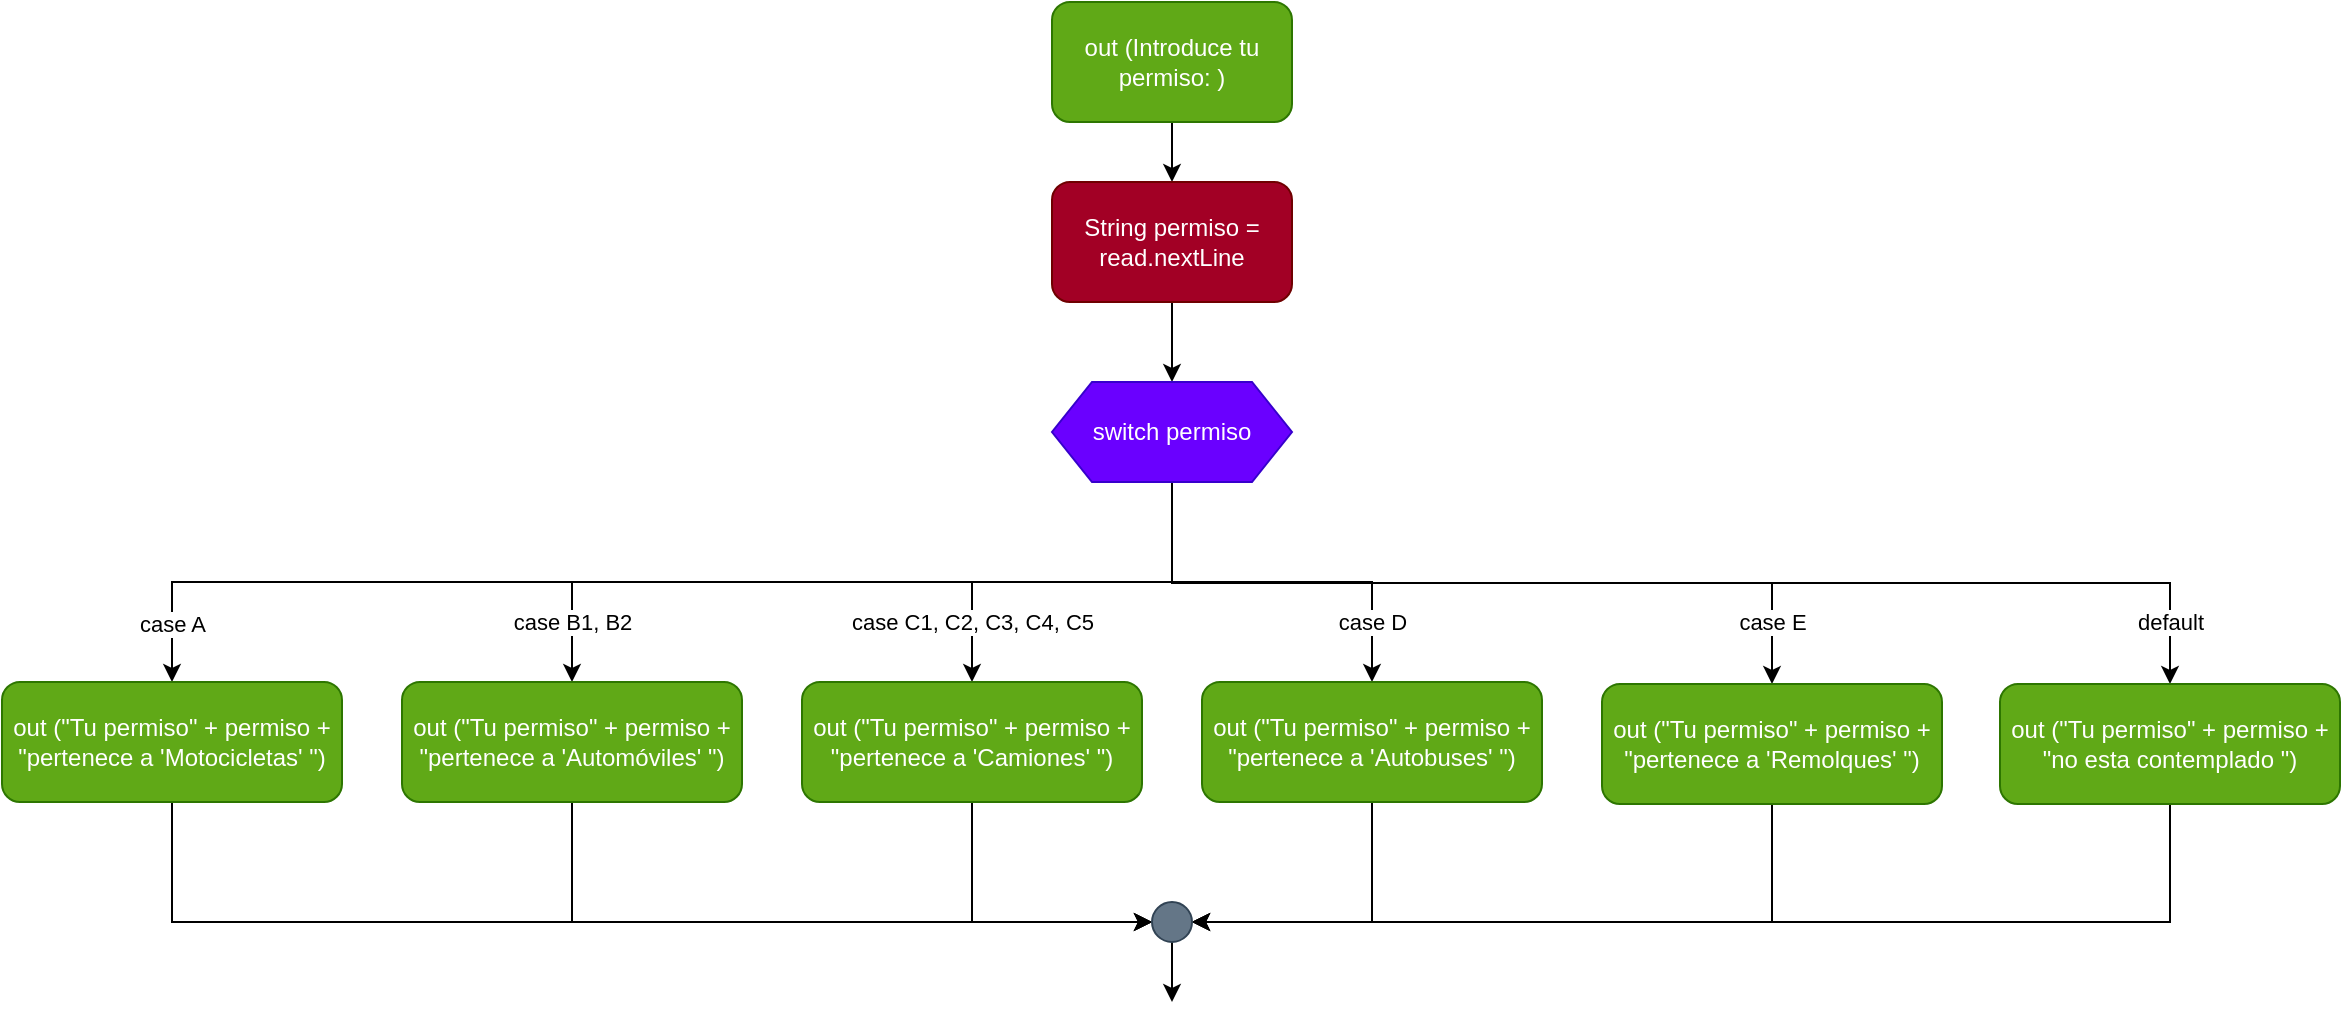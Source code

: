 <mxfile version="20.4.0" type="github">
  <diagram id="ZnPiQTGZBsBmhGf7IaWN" name="Página-1">
    <mxGraphModel dx="2170" dy="1150" grid="1" gridSize="10" guides="1" tooltips="1" connect="1" arrows="0" fold="1" page="1" pageScale="1" pageWidth="1169" pageHeight="827" math="0" shadow="0">
      <root>
        <mxCell id="0" />
        <mxCell id="1" parent="0" />
        <mxCell id="sYPX_5QBev4VIjXp7pbE-4" style="edgeStyle=orthogonalEdgeStyle;rounded=0;orthogonalLoop=1;jettySize=auto;html=1;exitX=0.5;exitY=1;exitDx=0;exitDy=0;entryX=0.5;entryY=0;entryDx=0;entryDy=0;" edge="1" parent="1" source="sYPX_5QBev4VIjXp7pbE-2" target="sYPX_5QBev4VIjXp7pbE-3">
          <mxGeometry relative="1" as="geometry" />
        </mxCell>
        <mxCell id="sYPX_5QBev4VIjXp7pbE-2" value="out (Introduce tu permiso: )" style="rounded=1;whiteSpace=wrap;html=1;fillColor=#60a917;fontColor=#ffffff;strokeColor=#2D7600;" vertex="1" parent="1">
          <mxGeometry x="525" y="163" width="120" height="60" as="geometry" />
        </mxCell>
        <mxCell id="sYPX_5QBev4VIjXp7pbE-9" style="edgeStyle=orthogonalEdgeStyle;rounded=0;orthogonalLoop=1;jettySize=auto;html=1;exitX=0.5;exitY=1;exitDx=0;exitDy=0;entryX=0.5;entryY=0;entryDx=0;entryDy=0;" edge="1" parent="1" source="sYPX_5QBev4VIjXp7pbE-3" target="sYPX_5QBev4VIjXp7pbE-8">
          <mxGeometry relative="1" as="geometry" />
        </mxCell>
        <mxCell id="sYPX_5QBev4VIjXp7pbE-3" value="String permiso = read.nextLine" style="rounded=1;whiteSpace=wrap;html=1;fillColor=#a20025;fontColor=#ffffff;strokeColor=#6F0000;" vertex="1" parent="1">
          <mxGeometry x="525" y="253" width="120" height="60" as="geometry" />
        </mxCell>
        <mxCell id="sYPX_5QBev4VIjXp7pbE-17" style="edgeStyle=orthogonalEdgeStyle;rounded=0;orthogonalLoop=1;jettySize=auto;html=1;exitX=0.5;exitY=1;exitDx=0;exitDy=0;entryX=0.5;entryY=0;entryDx=0;entryDy=0;" edge="1" parent="1" source="sYPX_5QBev4VIjXp7pbE-8" target="sYPX_5QBev4VIjXp7pbE-13">
          <mxGeometry relative="1" as="geometry" />
        </mxCell>
        <mxCell id="sYPX_5QBev4VIjXp7pbE-18" style="edgeStyle=orthogonalEdgeStyle;rounded=0;orthogonalLoop=1;jettySize=auto;html=1;exitX=0.5;exitY=1;exitDx=0;exitDy=0;entryX=0.5;entryY=0;entryDx=0;entryDy=0;" edge="1" parent="1" source="sYPX_5QBev4VIjXp7pbE-8" target="sYPX_5QBev4VIjXp7pbE-14">
          <mxGeometry relative="1" as="geometry" />
        </mxCell>
        <mxCell id="sYPX_5QBev4VIjXp7pbE-19" style="edgeStyle=orthogonalEdgeStyle;rounded=0;orthogonalLoop=1;jettySize=auto;html=1;exitX=0.5;exitY=1;exitDx=0;exitDy=0;entryX=0.5;entryY=0;entryDx=0;entryDy=0;" edge="1" parent="1" source="sYPX_5QBev4VIjXp7pbE-8" target="sYPX_5QBev4VIjXp7pbE-15">
          <mxGeometry relative="1" as="geometry" />
        </mxCell>
        <mxCell id="sYPX_5QBev4VIjXp7pbE-20" style="edgeStyle=orthogonalEdgeStyle;rounded=0;orthogonalLoop=1;jettySize=auto;html=1;exitX=0.5;exitY=1;exitDx=0;exitDy=0;entryX=0.5;entryY=0;entryDx=0;entryDy=0;" edge="1" parent="1" source="sYPX_5QBev4VIjXp7pbE-8" target="sYPX_5QBev4VIjXp7pbE-16">
          <mxGeometry relative="1" as="geometry" />
        </mxCell>
        <mxCell id="sYPX_5QBev4VIjXp7pbE-21" style="edgeStyle=orthogonalEdgeStyle;rounded=0;orthogonalLoop=1;jettySize=auto;html=1;exitX=0.5;exitY=1;exitDx=0;exitDy=0;entryX=0.5;entryY=0;entryDx=0;entryDy=0;" edge="1" parent="1" source="sYPX_5QBev4VIjXp7pbE-8" target="sYPX_5QBev4VIjXp7pbE-12">
          <mxGeometry relative="1" as="geometry" />
        </mxCell>
        <mxCell id="sYPX_5QBev4VIjXp7pbE-22" style="edgeStyle=orthogonalEdgeStyle;rounded=0;orthogonalLoop=1;jettySize=auto;html=1;exitX=0.5;exitY=1;exitDx=0;exitDy=0;entryX=0.5;entryY=0;entryDx=0;entryDy=0;" edge="1" parent="1" source="sYPX_5QBev4VIjXp7pbE-8" target="sYPX_5QBev4VIjXp7pbE-11">
          <mxGeometry relative="1" as="geometry">
            <Array as="points">
              <mxPoint x="585" y="453" />
              <mxPoint x="85" y="453" />
            </Array>
          </mxGeometry>
        </mxCell>
        <mxCell id="sYPX_5QBev4VIjXp7pbE-23" value="case A" style="edgeLabel;html=1;align=center;verticalAlign=middle;resizable=0;points=[];" vertex="1" connectable="0" parent="sYPX_5QBev4VIjXp7pbE-22">
          <mxGeometry x="0.882" y="-1" relative="1" as="geometry">
            <mxPoint x="1" y="6" as="offset" />
          </mxGeometry>
        </mxCell>
        <mxCell id="sYPX_5QBev4VIjXp7pbE-8" value="switch permiso" style="shape=hexagon;perimeter=hexagonPerimeter2;whiteSpace=wrap;html=1;fixedSize=1;fillColor=#6a00ff;fontColor=#ffffff;strokeColor=#3700CC;" vertex="1" parent="1">
          <mxGeometry x="525" y="353" width="120" height="50" as="geometry" />
        </mxCell>
        <mxCell id="sYPX_5QBev4VIjXp7pbE-36" style="edgeStyle=orthogonalEdgeStyle;rounded=0;orthogonalLoop=1;jettySize=auto;html=1;exitX=0.5;exitY=1;exitDx=0;exitDy=0;entryX=0;entryY=0.5;entryDx=0;entryDy=0;" edge="1" parent="1" source="sYPX_5QBev4VIjXp7pbE-11" target="sYPX_5QBev4VIjXp7pbE-29">
          <mxGeometry relative="1" as="geometry" />
        </mxCell>
        <mxCell id="sYPX_5QBev4VIjXp7pbE-11" value="out (&quot;Tu permiso&quot; + permiso + &quot;pertenece a &#39;Motocicletas&#39; &quot;)" style="rounded=1;whiteSpace=wrap;html=1;fillColor=#60a917;fontColor=#ffffff;strokeColor=#2D7600;" vertex="1" parent="1">
          <mxGeometry y="503" width="170" height="60" as="geometry" />
        </mxCell>
        <mxCell id="sYPX_5QBev4VIjXp7pbE-35" style="edgeStyle=orthogonalEdgeStyle;rounded=0;orthogonalLoop=1;jettySize=auto;html=1;exitX=0.5;exitY=1;exitDx=0;exitDy=0;entryX=0;entryY=0.5;entryDx=0;entryDy=0;" edge="1" parent="1" source="sYPX_5QBev4VIjXp7pbE-12" target="sYPX_5QBev4VIjXp7pbE-29">
          <mxGeometry relative="1" as="geometry" />
        </mxCell>
        <mxCell id="sYPX_5QBev4VIjXp7pbE-12" value="out (&quot;Tu permiso&quot; + permiso + &quot;pertenece a &#39;Automóviles&#39; &quot;)" style="rounded=1;whiteSpace=wrap;html=1;fillColor=#60a917;fontColor=#ffffff;strokeColor=#2D7600;" vertex="1" parent="1">
          <mxGeometry x="200" y="503" width="170" height="60" as="geometry" />
        </mxCell>
        <mxCell id="sYPX_5QBev4VIjXp7pbE-34" style="edgeStyle=orthogonalEdgeStyle;rounded=0;orthogonalLoop=1;jettySize=auto;html=1;exitX=0.5;exitY=1;exitDx=0;exitDy=0;entryX=0;entryY=0.5;entryDx=0;entryDy=0;" edge="1" parent="1" source="sYPX_5QBev4VIjXp7pbE-13" target="sYPX_5QBev4VIjXp7pbE-29">
          <mxGeometry relative="1" as="geometry" />
        </mxCell>
        <mxCell id="sYPX_5QBev4VIjXp7pbE-13" value="out (&quot;Tu permiso&quot; + permiso + &quot;pertenece a &#39;Camiones&#39; &quot;)" style="rounded=1;whiteSpace=wrap;html=1;fillColor=#60a917;fontColor=#ffffff;strokeColor=#2D7600;" vertex="1" parent="1">
          <mxGeometry x="400" y="503" width="170" height="60" as="geometry" />
        </mxCell>
        <mxCell id="sYPX_5QBev4VIjXp7pbE-30" style="edgeStyle=orthogonalEdgeStyle;rounded=0;orthogonalLoop=1;jettySize=auto;html=1;exitX=0.5;exitY=1;exitDx=0;exitDy=0;entryX=1;entryY=0.5;entryDx=0;entryDy=0;" edge="1" parent="1" source="sYPX_5QBev4VIjXp7pbE-14" target="sYPX_5QBev4VIjXp7pbE-29">
          <mxGeometry relative="1" as="geometry" />
        </mxCell>
        <mxCell id="sYPX_5QBev4VIjXp7pbE-14" value="out (&quot;Tu permiso&quot; + permiso + &quot;pertenece a &#39;Autobuses&#39; &quot;)" style="rounded=1;whiteSpace=wrap;html=1;fillColor=#60a917;fontColor=#ffffff;strokeColor=#2D7600;" vertex="1" parent="1">
          <mxGeometry x="600" y="503" width="170" height="60" as="geometry" />
        </mxCell>
        <mxCell id="sYPX_5QBev4VIjXp7pbE-32" style="edgeStyle=orthogonalEdgeStyle;rounded=0;orthogonalLoop=1;jettySize=auto;html=1;exitX=0.5;exitY=1;exitDx=0;exitDy=0;entryX=1;entryY=0.5;entryDx=0;entryDy=0;" edge="1" parent="1" source="sYPX_5QBev4VIjXp7pbE-15" target="sYPX_5QBev4VIjXp7pbE-29">
          <mxGeometry relative="1" as="geometry" />
        </mxCell>
        <mxCell id="sYPX_5QBev4VIjXp7pbE-15" value="out (&quot;Tu permiso&quot; + permiso + &quot;pertenece a &#39;Remolques&#39; &quot;)" style="rounded=1;whiteSpace=wrap;html=1;fillColor=#60a917;fontColor=#ffffff;strokeColor=#2D7600;" vertex="1" parent="1">
          <mxGeometry x="800" y="504" width="170" height="60" as="geometry" />
        </mxCell>
        <mxCell id="sYPX_5QBev4VIjXp7pbE-33" style="edgeStyle=orthogonalEdgeStyle;rounded=0;orthogonalLoop=1;jettySize=auto;html=1;exitX=0.5;exitY=1;exitDx=0;exitDy=0;entryX=1;entryY=0.5;entryDx=0;entryDy=0;" edge="1" parent="1" source="sYPX_5QBev4VIjXp7pbE-16" target="sYPX_5QBev4VIjXp7pbE-29">
          <mxGeometry relative="1" as="geometry" />
        </mxCell>
        <mxCell id="sYPX_5QBev4VIjXp7pbE-16" value="out (&quot;Tu permiso&quot; + permiso + &quot;no esta contemplado &quot;)" style="rounded=1;whiteSpace=wrap;html=1;fillColor=#60a917;fontColor=#ffffff;strokeColor=#2D7600;" vertex="1" parent="1">
          <mxGeometry x="999" y="504" width="170" height="60" as="geometry" />
        </mxCell>
        <mxCell id="sYPX_5QBev4VIjXp7pbE-24" value="case C1, C2, C3, C4, C5" style="edgeLabel;html=1;align=center;verticalAlign=middle;resizable=0;points=[];" vertex="1" connectable="0" parent="1">
          <mxGeometry x="485" y="473.004" as="geometry" />
        </mxCell>
        <mxCell id="sYPX_5QBev4VIjXp7pbE-25" value="case B1, B2" style="edgeLabel;html=1;align=center;verticalAlign=middle;resizable=0;points=[];" vertex="1" connectable="0" parent="1">
          <mxGeometry x="285" y="473.004" as="geometry" />
        </mxCell>
        <mxCell id="sYPX_5QBev4VIjXp7pbE-26" value="case D" style="edgeLabel;html=1;align=center;verticalAlign=middle;resizable=0;points=[];" vertex="1" connectable="0" parent="1">
          <mxGeometry x="685" y="473.004" as="geometry" />
        </mxCell>
        <mxCell id="sYPX_5QBev4VIjXp7pbE-27" value="case E" style="edgeLabel;html=1;align=center;verticalAlign=middle;resizable=0;points=[];" vertex="1" connectable="0" parent="1">
          <mxGeometry x="885" y="473.004" as="geometry" />
        </mxCell>
        <mxCell id="sYPX_5QBev4VIjXp7pbE-28" value="default" style="edgeLabel;html=1;align=center;verticalAlign=middle;resizable=0;points=[];" vertex="1" connectable="0" parent="1">
          <mxGeometry x="1084" y="473.004" as="geometry" />
        </mxCell>
        <mxCell id="sYPX_5QBev4VIjXp7pbE-37" style="edgeStyle=orthogonalEdgeStyle;rounded=0;orthogonalLoop=1;jettySize=auto;html=1;exitX=0.5;exitY=1;exitDx=0;exitDy=0;" edge="1" parent="1" source="sYPX_5QBev4VIjXp7pbE-29">
          <mxGeometry relative="1" as="geometry">
            <mxPoint x="585" y="663" as="targetPoint" />
          </mxGeometry>
        </mxCell>
        <mxCell id="sYPX_5QBev4VIjXp7pbE-29" value="" style="ellipse;whiteSpace=wrap;html=1;aspect=fixed;fillColor=#647687;fontColor=#ffffff;strokeColor=#314354;" vertex="1" parent="1">
          <mxGeometry x="575" y="613" width="20" height="20" as="geometry" />
        </mxCell>
      </root>
    </mxGraphModel>
  </diagram>
</mxfile>
